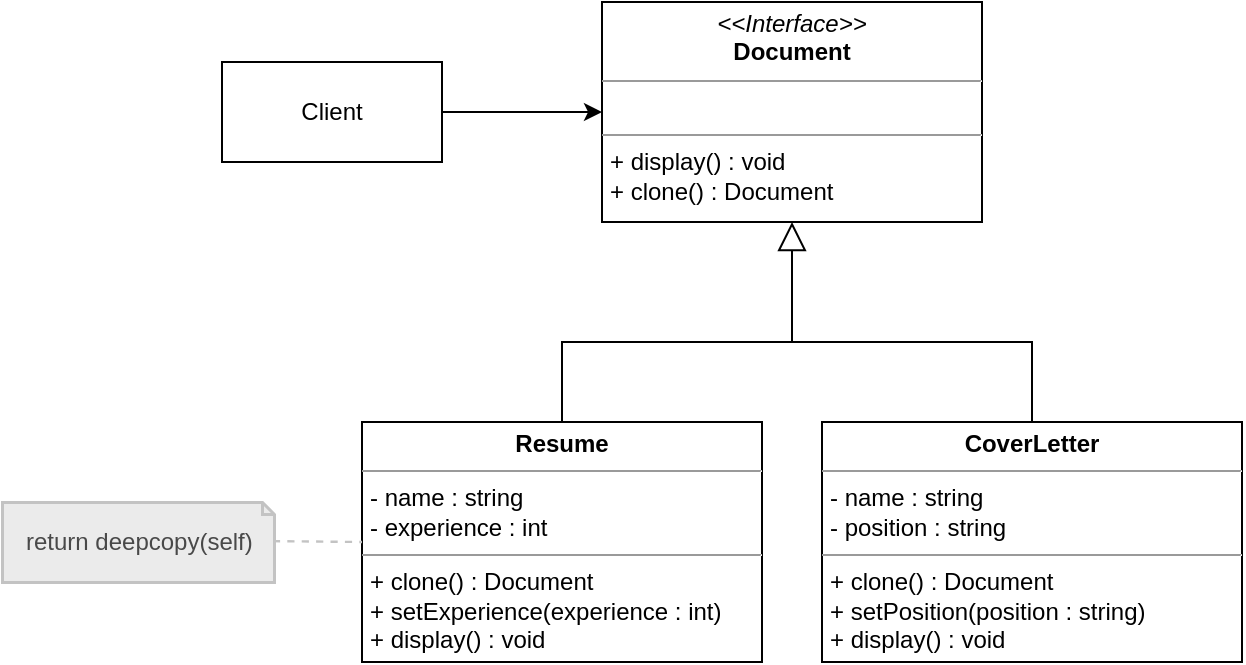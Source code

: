 <mxfile version="22.1.15" type="device">
  <diagram name="หน้า-1" id="hoZLqJAoo50UGtVThN3u">
    <mxGraphModel dx="707" dy="499" grid="1" gridSize="10" guides="1" tooltips="1" connect="1" arrows="1" fold="1" page="1" pageScale="1" pageWidth="827" pageHeight="1169" math="0" shadow="0">
      <root>
        <mxCell id="0" />
        <mxCell id="1" parent="0" />
        <mxCell id="6FgMU6Bf2q7T_XOZVwzx-1" value="&lt;p style=&quot;margin:0px;margin-top:4px;text-align:center;&quot;&gt;&lt;i&gt;&amp;lt;&amp;lt;Interface&amp;gt;&amp;gt;&lt;/i&gt;&lt;br&gt;&lt;b&gt;Document&lt;/b&gt;&lt;/p&gt;&lt;hr size=&quot;1&quot;&gt;&lt;p style=&quot;margin:0px;margin-left:4px;&quot;&gt;&lt;br&gt;&lt;/p&gt;&lt;hr size=&quot;1&quot;&gt;&lt;p style=&quot;margin:0px;margin-left:4px;&quot;&gt;+ display() : void&lt;br&gt;+ clone() : Document&lt;/p&gt;" style="verticalAlign=top;align=left;overflow=fill;fontSize=12;fontFamily=Helvetica;html=1;whiteSpace=wrap;" parent="1" vertex="1">
          <mxGeometry x="320" y="480" width="190" height="110" as="geometry" />
        </mxCell>
        <mxCell id="6FgMU6Bf2q7T_XOZVwzx-2" value="&lt;p style=&quot;margin:0px;margin-top:4px;text-align:center;&quot;&gt;&lt;b&gt;Resume&lt;/b&gt;&lt;/p&gt;&lt;hr size=&quot;1&quot;&gt;&lt;p style=&quot;margin:0px;margin-left:4px;&quot;&gt;- name : string&lt;/p&gt;&lt;p style=&quot;margin:0px;margin-left:4px;&quot;&gt;- experience : int&lt;/p&gt;&lt;hr size=&quot;1&quot;&gt;&lt;p style=&quot;margin:0px;margin-left:4px;&quot;&gt;+ clone() : Document&lt;/p&gt;&lt;p style=&quot;margin:0px;margin-left:4px;&quot;&gt;+ setExperience(experience : int)&lt;/p&gt;&lt;p style=&quot;margin:0px;margin-left:4px;&quot;&gt;+ display() : void&lt;/p&gt;" style="verticalAlign=top;align=left;overflow=fill;fontSize=12;fontFamily=Helvetica;html=1;whiteSpace=wrap;" parent="1" vertex="1">
          <mxGeometry x="200" y="690" width="200" height="120" as="geometry" />
        </mxCell>
        <mxCell id="6FgMU6Bf2q7T_XOZVwzx-3" value="&lt;p style=&quot;margin:0px;margin-top:4px;text-align:center;&quot;&gt;&lt;b&gt;CoverLetter&lt;/b&gt;&lt;/p&gt;&lt;hr size=&quot;1&quot;&gt;&lt;p style=&quot;margin:0px;margin-left:4px;&quot;&gt;- name : string&lt;/p&gt;&lt;p style=&quot;margin:0px;margin-left:4px;&quot;&gt;&lt;span style=&quot;background-color: initial;&quot;&gt;- position : string&lt;/span&gt;&lt;/p&gt;&lt;hr size=&quot;1&quot;&gt;&lt;p style=&quot;margin:0px;margin-left:4px;&quot;&gt;+ clone() : Document&lt;/p&gt;&lt;p style=&quot;margin:0px;margin-left:4px;&quot;&gt;+ setPosition(position&amp;nbsp;: string)&lt;br&gt;&lt;/p&gt;&lt;p style=&quot;margin:0px;margin-left:4px;&quot;&gt;+ display() : void&lt;/p&gt;" style="verticalAlign=top;align=left;overflow=fill;fontSize=12;fontFamily=Helvetica;html=1;whiteSpace=wrap;" parent="1" vertex="1">
          <mxGeometry x="430" y="690" width="210" height="120" as="geometry" />
        </mxCell>
        <mxCell id="6FgMU6Bf2q7T_XOZVwzx-4" value="" style="endArrow=block;endFill=0;endSize=12;html=1;rounded=0;entryX=0.5;entryY=1;entryDx=0;entryDy=0;" parent="1" target="6FgMU6Bf2q7T_XOZVwzx-1" edge="1">
          <mxGeometry width="160" relative="1" as="geometry">
            <mxPoint x="415" y="650" as="sourcePoint" />
            <mxPoint x="510" y="600" as="targetPoint" />
          </mxGeometry>
        </mxCell>
        <mxCell id="6FgMU6Bf2q7T_XOZVwzx-5" value="" style="endArrow=none;html=1;rounded=0;exitX=0.5;exitY=0;exitDx=0;exitDy=0;entryX=0.5;entryY=0;entryDx=0;entryDy=0;" parent="1" source="6FgMU6Bf2q7T_XOZVwzx-2" target="6FgMU6Bf2q7T_XOZVwzx-3" edge="1">
          <mxGeometry width="50" height="50" relative="1" as="geometry">
            <mxPoint x="410" y="620" as="sourcePoint" />
            <mxPoint x="460" y="570" as="targetPoint" />
            <Array as="points">
              <mxPoint x="300" y="650" />
              <mxPoint x="535" y="650" />
            </Array>
          </mxGeometry>
        </mxCell>
        <mxCell id="6FgMU6Bf2q7T_XOZVwzx-6" value="" style="endArrow=classic;html=1;rounded=0;entryX=0;entryY=0.5;entryDx=0;entryDy=0;" parent="1" target="6FgMU6Bf2q7T_XOZVwzx-1" edge="1">
          <mxGeometry width="50" height="50" relative="1" as="geometry">
            <mxPoint x="240" y="535" as="sourcePoint" />
            <mxPoint x="250" y="600" as="targetPoint" />
          </mxGeometry>
        </mxCell>
        <mxCell id="6FgMU6Bf2q7T_XOZVwzx-8" value="Client" style="html=1;whiteSpace=wrap;" parent="1" vertex="1">
          <mxGeometry x="130" y="510" width="110" height="50" as="geometry" />
        </mxCell>
        <mxCell id="6FgMU6Bf2q7T_XOZVwzx-10" style="rounded=0;orthogonalLoop=1;jettySize=auto;html=1;startArrow=none;startFill=1;startSize=3;jumpStyle=none;endArrow=none;endFill=0;anchorPointDirection=0;bendable=0;editable=1;movable=1;resizable=1;rotatable=1;deletable=1;locked=0;connectable=1;backgroundOutline=0;snapToPoint=1;flowAnimation=0;strokeColor=#C3C3C3;dashed=1;shadow=0;strokeWidth=1.2;exitX=0.996;exitY=0.489;exitDx=0;exitDy=0;exitPerimeter=0;entryX=0;entryY=0.5;entryDx=0;entryDy=0;" parent="1" source="6FgMU6Bf2q7T_XOZVwzx-11" edge="1" target="6FgMU6Bf2q7T_XOZVwzx-2">
          <mxGeometry relative="1" as="geometry">
            <mxPoint x="149" y="782.5" as="sourcePoint" />
            <mxPoint x="240" y="770.5" as="targetPoint" />
          </mxGeometry>
        </mxCell>
        <mxCell id="6FgMU6Bf2q7T_XOZVwzx-11" value="&lt;font color=&quot;#494949&quot;&gt;return deepcopy(self)&lt;br&gt;&lt;/font&gt;" style="shape=note;size=6;align=left;spacingLeft=10;html=1;whiteSpace=wrap;strokeWidth=1.5;strokeColor=#C3C3C3;gradientColor=none;fillColor=#EBEBEB;" parent="1" vertex="1">
          <mxGeometry x="20" y="730" width="136" height="40" as="geometry" />
        </mxCell>
      </root>
    </mxGraphModel>
  </diagram>
</mxfile>
